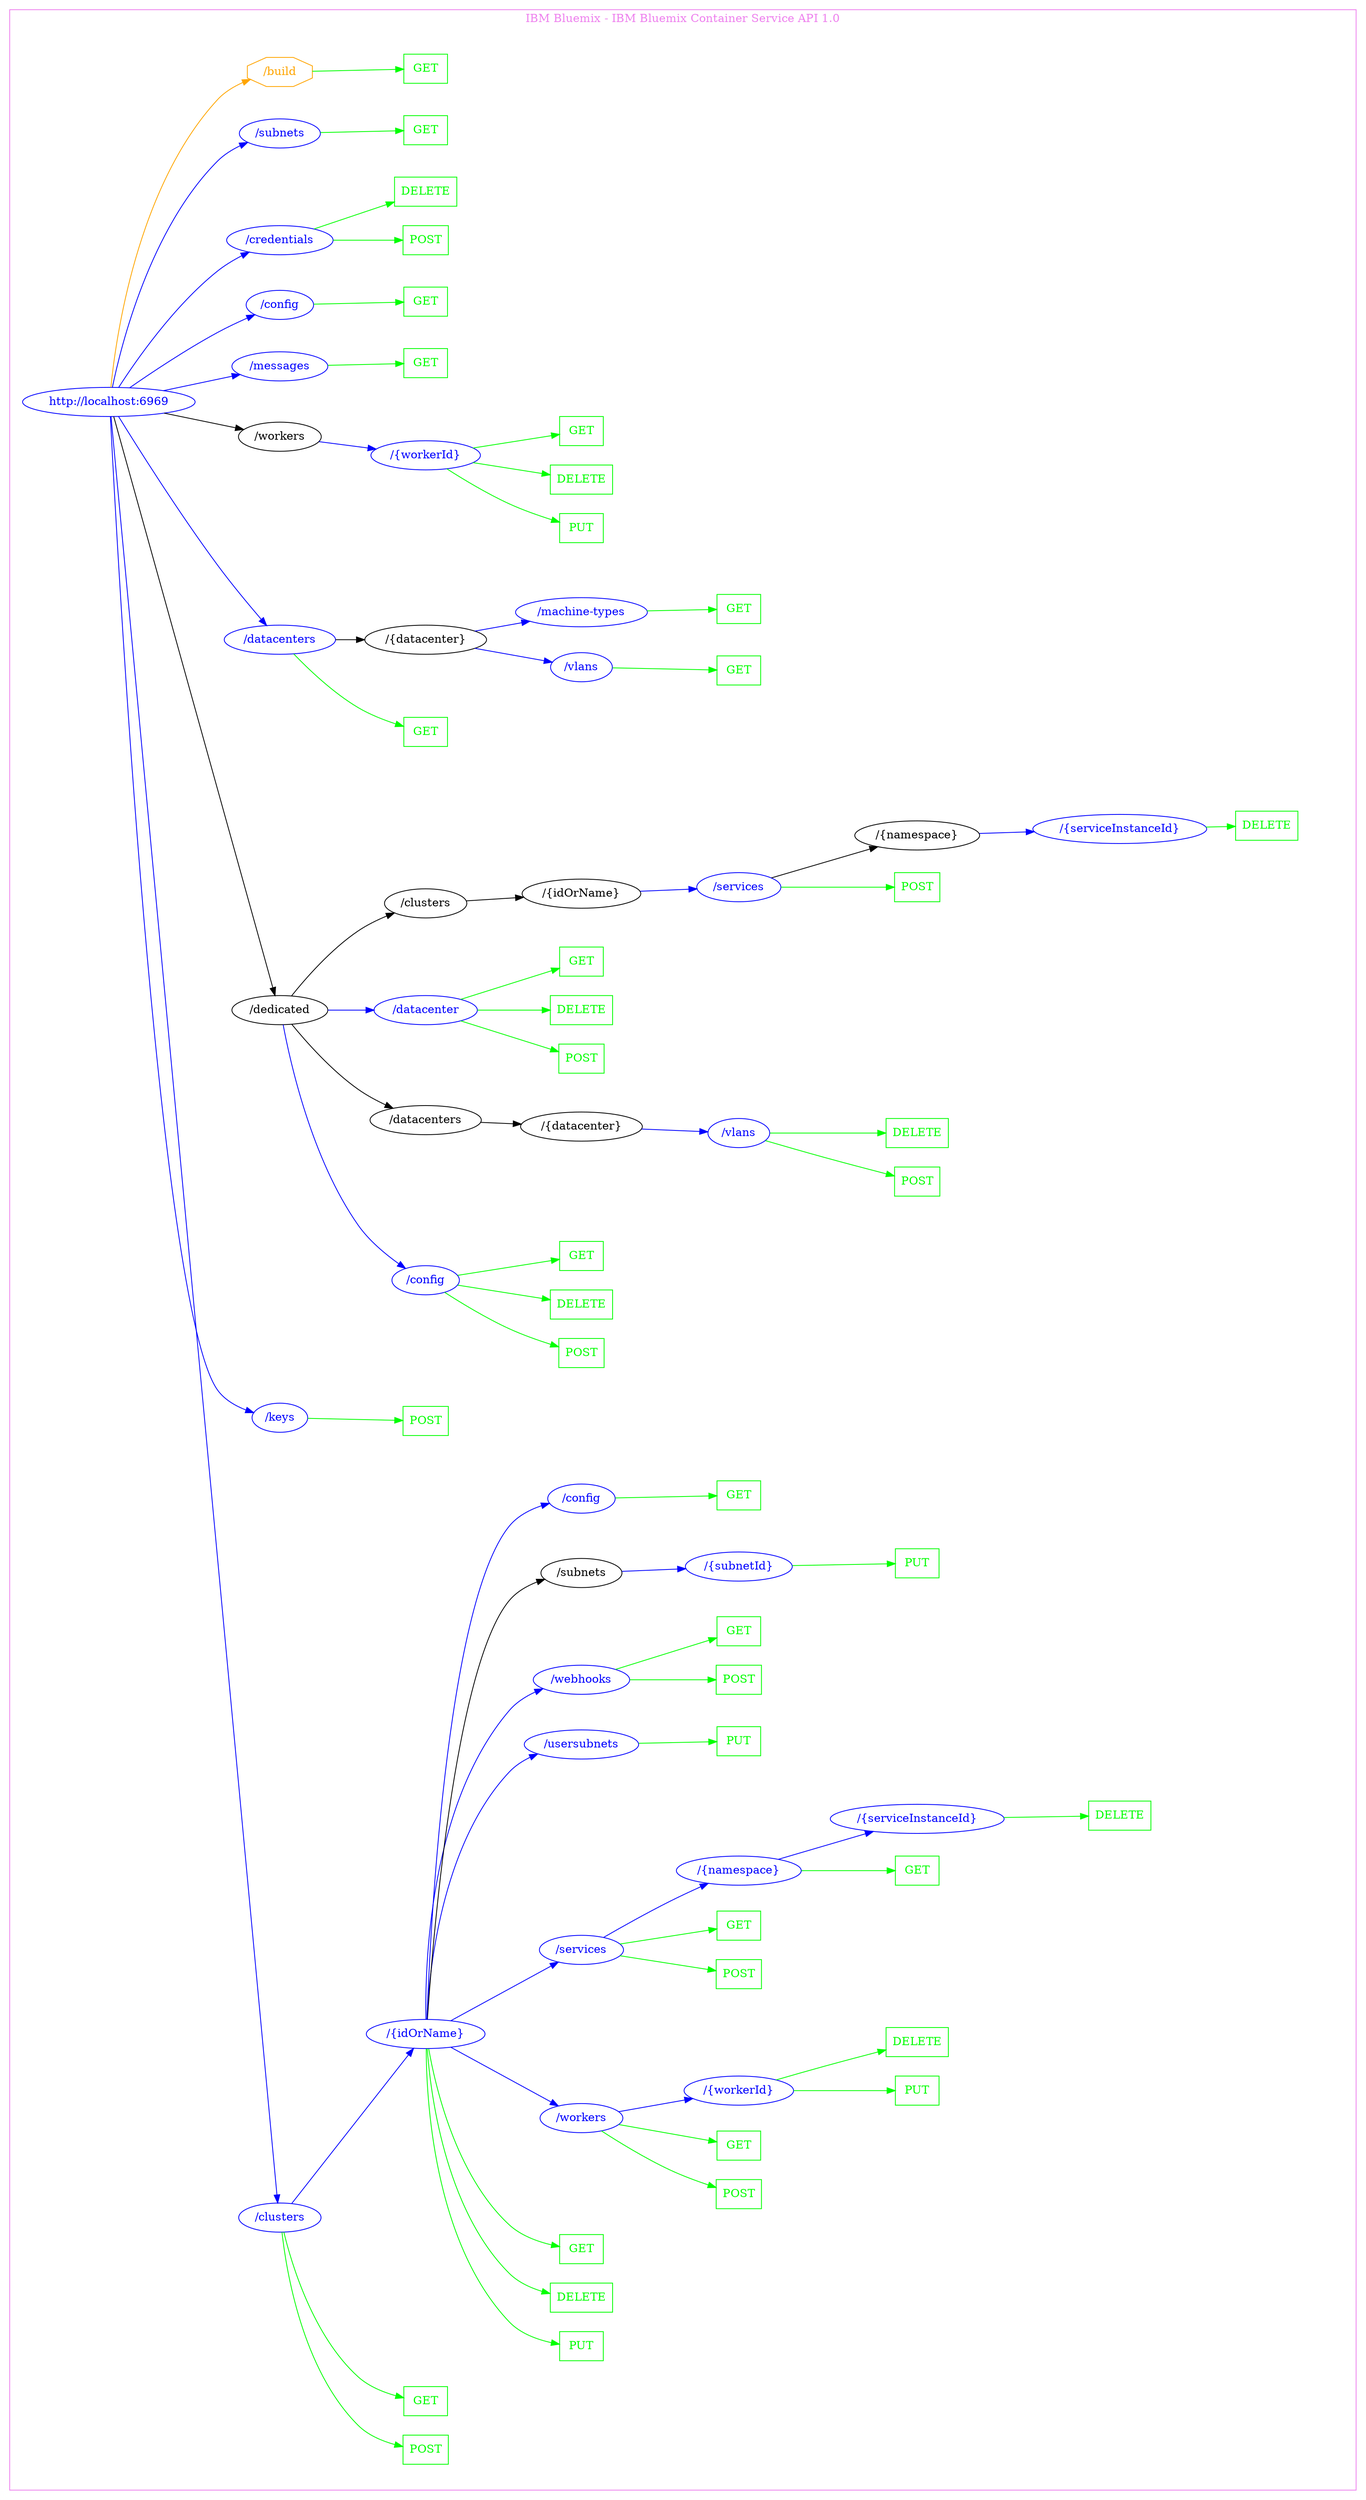 digraph Cloud_Computing_REST_API {
rankdir="LR";
subgraph cluster_0 {
label="IBM Bluemix - IBM Bluemix Container Service API 1.0"
color=violet
fontcolor=violet
subgraph cluster_1 {
label=""
color=white
fontcolor=white
node1 [label="http://localhost:6969", shape="ellipse", color="blue", fontcolor="blue"]
node1 -> node2 [color="blue", fontcolor="blue"]
subgraph cluster_2 {
label=""
color=white
fontcolor=white
node2 [label="/clusters", shape="ellipse", color="blue", fontcolor="blue"]
node2 -> node3 [color="green", fontcolor="green"]
subgraph cluster_3 {
label=""
color=white
fontcolor=white
node3 [label="POST", shape="box", color="green", fontcolor="green"]
}
node2 -> node4 [color="green", fontcolor="green"]
subgraph cluster_4 {
label=""
color=white
fontcolor=white
node4 [label="GET", shape="box", color="green", fontcolor="green"]
}
node2 -> node5 [color="blue", fontcolor="blue"]
subgraph cluster_5 {
label=""
color=white
fontcolor=white
node5 [label="/{idOrName}", shape="ellipse", color="blue", fontcolor="blue"]
node5 -> node6 [color="green", fontcolor="green"]
subgraph cluster_6 {
label=""
color=white
fontcolor=white
node6 [label="PUT", shape="box", color="green", fontcolor="green"]
}
node5 -> node7 [color="green", fontcolor="green"]
subgraph cluster_7 {
label=""
color=white
fontcolor=white
node7 [label="DELETE", shape="box", color="green", fontcolor="green"]
}
node5 -> node8 [color="green", fontcolor="green"]
subgraph cluster_8 {
label=""
color=white
fontcolor=white
node8 [label="GET", shape="box", color="green", fontcolor="green"]
}
node5 -> node9 [color="blue", fontcolor="blue"]
subgraph cluster_9 {
label=""
color=white
fontcolor=white
node9 [label="/workers", shape="ellipse", color="blue", fontcolor="blue"]
node9 -> node10 [color="green", fontcolor="green"]
subgraph cluster_10 {
label=""
color=white
fontcolor=white
node10 [label="POST", shape="box", color="green", fontcolor="green"]
}
node9 -> node11 [color="green", fontcolor="green"]
subgraph cluster_11 {
label=""
color=white
fontcolor=white
node11 [label="GET", shape="box", color="green", fontcolor="green"]
}
node9 -> node12 [color="blue", fontcolor="blue"]
subgraph cluster_12 {
label=""
color=white
fontcolor=white
node12 [label="/{workerId}", shape="ellipse", color="blue", fontcolor="blue"]
node12 -> node13 [color="green", fontcolor="green"]
subgraph cluster_13 {
label=""
color=white
fontcolor=white
node13 [label="PUT", shape="box", color="green", fontcolor="green"]
}
node12 -> node14 [color="green", fontcolor="green"]
subgraph cluster_14 {
label=""
color=white
fontcolor=white
node14 [label="DELETE", shape="box", color="green", fontcolor="green"]
}
}
}
node5 -> node15 [color="blue", fontcolor="blue"]
subgraph cluster_15 {
label=""
color=white
fontcolor=white
node15 [label="/services", shape="ellipse", color="blue", fontcolor="blue"]
node15 -> node16 [color="green", fontcolor="green"]
subgraph cluster_16 {
label=""
color=white
fontcolor=white
node16 [label="POST", shape="box", color="green", fontcolor="green"]
}
node15 -> node17 [color="green", fontcolor="green"]
subgraph cluster_17 {
label=""
color=white
fontcolor=white
node17 [label="GET", shape="box", color="green", fontcolor="green"]
}
node15 -> node18 [color="blue", fontcolor="blue"]
subgraph cluster_18 {
label=""
color=white
fontcolor=white
node18 [label="/{namespace}", shape="ellipse", color="blue", fontcolor="blue"]
node18 -> node19 [color="green", fontcolor="green"]
subgraph cluster_19 {
label=""
color=white
fontcolor=white
node19 [label="GET", shape="box", color="green", fontcolor="green"]
}
node18 -> node20 [color="blue", fontcolor="blue"]
subgraph cluster_20 {
label=""
color=white
fontcolor=white
node20 [label="/{serviceInstanceId}", shape="ellipse", color="blue", fontcolor="blue"]
node20 -> node21 [color="green", fontcolor="green"]
subgraph cluster_21 {
label=""
color=white
fontcolor=white
node21 [label="DELETE", shape="box", color="green", fontcolor="green"]
}
}
}
}
node5 -> node22 [color="blue", fontcolor="blue"]
subgraph cluster_22 {
label=""
color=white
fontcolor=white
node22 [label="/usersubnets", shape="ellipse", color="blue", fontcolor="blue"]
node22 -> node23 [color="green", fontcolor="green"]
subgraph cluster_23 {
label=""
color=white
fontcolor=white
node23 [label="PUT", shape="box", color="green", fontcolor="green"]
}
}
node5 -> node24 [color="blue", fontcolor="blue"]
subgraph cluster_24 {
label=""
color=white
fontcolor=white
node24 [label="/webhooks", shape="ellipse", color="blue", fontcolor="blue"]
node24 -> node25 [color="green", fontcolor="green"]
subgraph cluster_25 {
label=""
color=white
fontcolor=white
node25 [label="POST", shape="box", color="green", fontcolor="green"]
}
node24 -> node26 [color="green", fontcolor="green"]
subgraph cluster_26 {
label=""
color=white
fontcolor=white
node26 [label="GET", shape="box", color="green", fontcolor="green"]
}
}
node5 -> node27 [color="black", fontcolor="black"]
subgraph cluster_27 {
label=""
color=white
fontcolor=white
node27 [label="/subnets", shape="ellipse", color="black", fontcolor="black"]
node27 -> node28 [color="blue", fontcolor="blue"]
subgraph cluster_28 {
label=""
color=white
fontcolor=white
node28 [label="/{subnetId}", shape="ellipse", color="blue", fontcolor="blue"]
node28 -> node29 [color="green", fontcolor="green"]
subgraph cluster_29 {
label=""
color=white
fontcolor=white
node29 [label="PUT", shape="box", color="green", fontcolor="green"]
}
}
}
node5 -> node30 [color="blue", fontcolor="blue"]
subgraph cluster_30 {
label=""
color=white
fontcolor=white
node30 [label="/config", shape="ellipse", color="blue", fontcolor="blue"]
node30 -> node31 [color="green", fontcolor="green"]
subgraph cluster_31 {
label=""
color=white
fontcolor=white
node31 [label="GET", shape="box", color="green", fontcolor="green"]
}
}
}
}
node1 -> node32 [color="blue", fontcolor="blue"]
subgraph cluster_32 {
label=""
color=white
fontcolor=white
node32 [label="/keys", shape="ellipse", color="blue", fontcolor="blue"]
node32 -> node33 [color="green", fontcolor="green"]
subgraph cluster_33 {
label=""
color=white
fontcolor=white
node33 [label="POST", shape="box", color="green", fontcolor="green"]
}
}
node1 -> node34 [color="black", fontcolor="black"]
subgraph cluster_34 {
label=""
color=white
fontcolor=white
node34 [label="/dedicated", shape="ellipse", color="black", fontcolor="black"]
node34 -> node35 [color="blue", fontcolor="blue"]
subgraph cluster_35 {
label=""
color=white
fontcolor=white
node35 [label="/config", shape="ellipse", color="blue", fontcolor="blue"]
node35 -> node36 [color="green", fontcolor="green"]
subgraph cluster_36 {
label=""
color=white
fontcolor=white
node36 [label="POST", shape="box", color="green", fontcolor="green"]
}
node35 -> node37 [color="green", fontcolor="green"]
subgraph cluster_37 {
label=""
color=white
fontcolor=white
node37 [label="DELETE", shape="box", color="green", fontcolor="green"]
}
node35 -> node38 [color="green", fontcolor="green"]
subgraph cluster_38 {
label=""
color=white
fontcolor=white
node38 [label="GET", shape="box", color="green", fontcolor="green"]
}
}
node34 -> node39 [color="black", fontcolor="black"]
subgraph cluster_39 {
label=""
color=white
fontcolor=white
node39 [label="/datacenters", shape="ellipse", color="black", fontcolor="black"]
node39 -> node40 [color="black", fontcolor="black"]
subgraph cluster_40 {
label=""
color=white
fontcolor=white
node40 [label="/{datacenter}", shape="ellipse", color="black", fontcolor="black"]
node40 -> node41 [color="blue", fontcolor="blue"]
subgraph cluster_41 {
label=""
color=white
fontcolor=white
node41 [label="/vlans", shape="ellipse", color="blue", fontcolor="blue"]
node41 -> node42 [color="green", fontcolor="green"]
subgraph cluster_42 {
label=""
color=white
fontcolor=white
node42 [label="POST", shape="box", color="green", fontcolor="green"]
}
node41 -> node43 [color="green", fontcolor="green"]
subgraph cluster_43 {
label=""
color=white
fontcolor=white
node43 [label="DELETE", shape="box", color="green", fontcolor="green"]
}
}
}
}
node34 -> node44 [color="blue", fontcolor="blue"]
subgraph cluster_44 {
label=""
color=white
fontcolor=white
node44 [label="/datacenter", shape="ellipse", color="blue", fontcolor="blue"]
node44 -> node45 [color="green", fontcolor="green"]
subgraph cluster_45 {
label=""
color=white
fontcolor=white
node45 [label="POST", shape="box", color="green", fontcolor="green"]
}
node44 -> node46 [color="green", fontcolor="green"]
subgraph cluster_46 {
label=""
color=white
fontcolor=white
node46 [label="DELETE", shape="box", color="green", fontcolor="green"]
}
node44 -> node47 [color="green", fontcolor="green"]
subgraph cluster_47 {
label=""
color=white
fontcolor=white
node47 [label="GET", shape="box", color="green", fontcolor="green"]
}
}
node34 -> node48 [color="black", fontcolor="black"]
subgraph cluster_48 {
label=""
color=white
fontcolor=white
node48 [label="/clusters", shape="ellipse", color="black", fontcolor="black"]
node48 -> node49 [color="black", fontcolor="black"]
subgraph cluster_49 {
label=""
color=white
fontcolor=white
node49 [label="/{idOrName}", shape="ellipse", color="black", fontcolor="black"]
node49 -> node50 [color="blue", fontcolor="blue"]
subgraph cluster_50 {
label=""
color=white
fontcolor=white
node50 [label="/services", shape="ellipse", color="blue", fontcolor="blue"]
node50 -> node51 [color="green", fontcolor="green"]
subgraph cluster_51 {
label=""
color=white
fontcolor=white
node51 [label="POST", shape="box", color="green", fontcolor="green"]
}
node50 -> node52 [color="black", fontcolor="black"]
subgraph cluster_52 {
label=""
color=white
fontcolor=white
node52 [label="/{namespace}", shape="ellipse", color="black", fontcolor="black"]
node52 -> node53 [color="blue", fontcolor="blue"]
subgraph cluster_53 {
label=""
color=white
fontcolor=white
node53 [label="/{serviceInstanceId}", shape="ellipse", color="blue", fontcolor="blue"]
node53 -> node54 [color="green", fontcolor="green"]
subgraph cluster_54 {
label=""
color=white
fontcolor=white
node54 [label="DELETE", shape="box", color="green", fontcolor="green"]
}
}
}
}
}
}
}
node1 -> node55 [color="blue", fontcolor="blue"]
subgraph cluster_55 {
label=""
color=white
fontcolor=white
node55 [label="/datacenters", shape="ellipse", color="blue", fontcolor="blue"]
node55 -> node56 [color="green", fontcolor="green"]
subgraph cluster_56 {
label=""
color=white
fontcolor=white
node56 [label="GET", shape="box", color="green", fontcolor="green"]
}
node55 -> node57 [color="black", fontcolor="black"]
subgraph cluster_57 {
label=""
color=white
fontcolor=white
node57 [label="/{datacenter}", shape="ellipse", color="black", fontcolor="black"]
node57 -> node58 [color="blue", fontcolor="blue"]
subgraph cluster_58 {
label=""
color=white
fontcolor=white
node58 [label="/vlans", shape="ellipse", color="blue", fontcolor="blue"]
node58 -> node59 [color="green", fontcolor="green"]
subgraph cluster_59 {
label=""
color=white
fontcolor=white
node59 [label="GET", shape="box", color="green", fontcolor="green"]
}
}
node57 -> node60 [color="blue", fontcolor="blue"]
subgraph cluster_60 {
label=""
color=white
fontcolor=white
node60 [label="/machine-types", shape="ellipse", color="blue", fontcolor="blue"]
node60 -> node61 [color="green", fontcolor="green"]
subgraph cluster_61 {
label=""
color=white
fontcolor=white
node61 [label="GET", shape="box", color="green", fontcolor="green"]
}
}
}
}
node1 -> node62 [color="black", fontcolor="black"]
subgraph cluster_62 {
label=""
color=white
fontcolor=white
node62 [label="/workers", shape="ellipse", color="black", fontcolor="black"]
node62 -> node63 [color="blue", fontcolor="blue"]
subgraph cluster_63 {
label=""
color=white
fontcolor=white
node63 [label="/{workerId}", shape="ellipse", color="blue", fontcolor="blue"]
node63 -> node64 [color="green", fontcolor="green"]
subgraph cluster_64 {
label=""
color=white
fontcolor=white
node64 [label="PUT", shape="box", color="green", fontcolor="green"]
}
node63 -> node65 [color="green", fontcolor="green"]
subgraph cluster_65 {
label=""
color=white
fontcolor=white
node65 [label="DELETE", shape="box", color="green", fontcolor="green"]
}
node63 -> node66 [color="green", fontcolor="green"]
subgraph cluster_66 {
label=""
color=white
fontcolor=white
node66 [label="GET", shape="box", color="green", fontcolor="green"]
}
}
}
node1 -> node67 [color="blue", fontcolor="blue"]
subgraph cluster_67 {
label=""
color=white
fontcolor=white
node67 [label="/messages", shape="ellipse", color="blue", fontcolor="blue"]
node67 -> node68 [color="green", fontcolor="green"]
subgraph cluster_68 {
label=""
color=white
fontcolor=white
node68 [label="GET", shape="box", color="green", fontcolor="green"]
}
}
node1 -> node69 [color="blue", fontcolor="blue"]
subgraph cluster_69 {
label=""
color=white
fontcolor=white
node69 [label="/config", shape="ellipse", color="blue", fontcolor="blue"]
node69 -> node70 [color="green", fontcolor="green"]
subgraph cluster_70 {
label=""
color=white
fontcolor=white
node70 [label="GET", shape="box", color="green", fontcolor="green"]
}
}
node1 -> node71 [color="blue", fontcolor="blue"]
subgraph cluster_71 {
label=""
color=white
fontcolor=white
node71 [label="/credentials", shape="ellipse", color="blue", fontcolor="blue"]
node71 -> node72 [color="green", fontcolor="green"]
subgraph cluster_72 {
label=""
color=white
fontcolor=white
node72 [label="POST", shape="box", color="green", fontcolor="green"]
}
node71 -> node73 [color="green", fontcolor="green"]
subgraph cluster_73 {
label=""
color=white
fontcolor=white
node73 [label="DELETE", shape="box", color="green", fontcolor="green"]
}
}
node1 -> node74 [color="blue", fontcolor="blue"]
subgraph cluster_74 {
label=""
color=white
fontcolor=white
node74 [label="/subnets", shape="ellipse", color="blue", fontcolor="blue"]
node74 -> node75 [color="green", fontcolor="green"]
subgraph cluster_75 {
label=""
color=white
fontcolor=white
node75 [label="GET", shape="box", color="green", fontcolor="green"]
}
}
node1 -> node76 [color="orange", fontcolor="orange"]
subgraph cluster_76 {
label=""
color=white
fontcolor=white
node76 [label="/build", shape="octagon", color="orange", fontcolor="orange"]
node76 -> node77 [color="green", fontcolor="green"]
subgraph cluster_77 {
label=""
color=white
fontcolor=white
node77 [label="GET", shape="box", color="green", fontcolor="green"]
}
}
}
}
}
